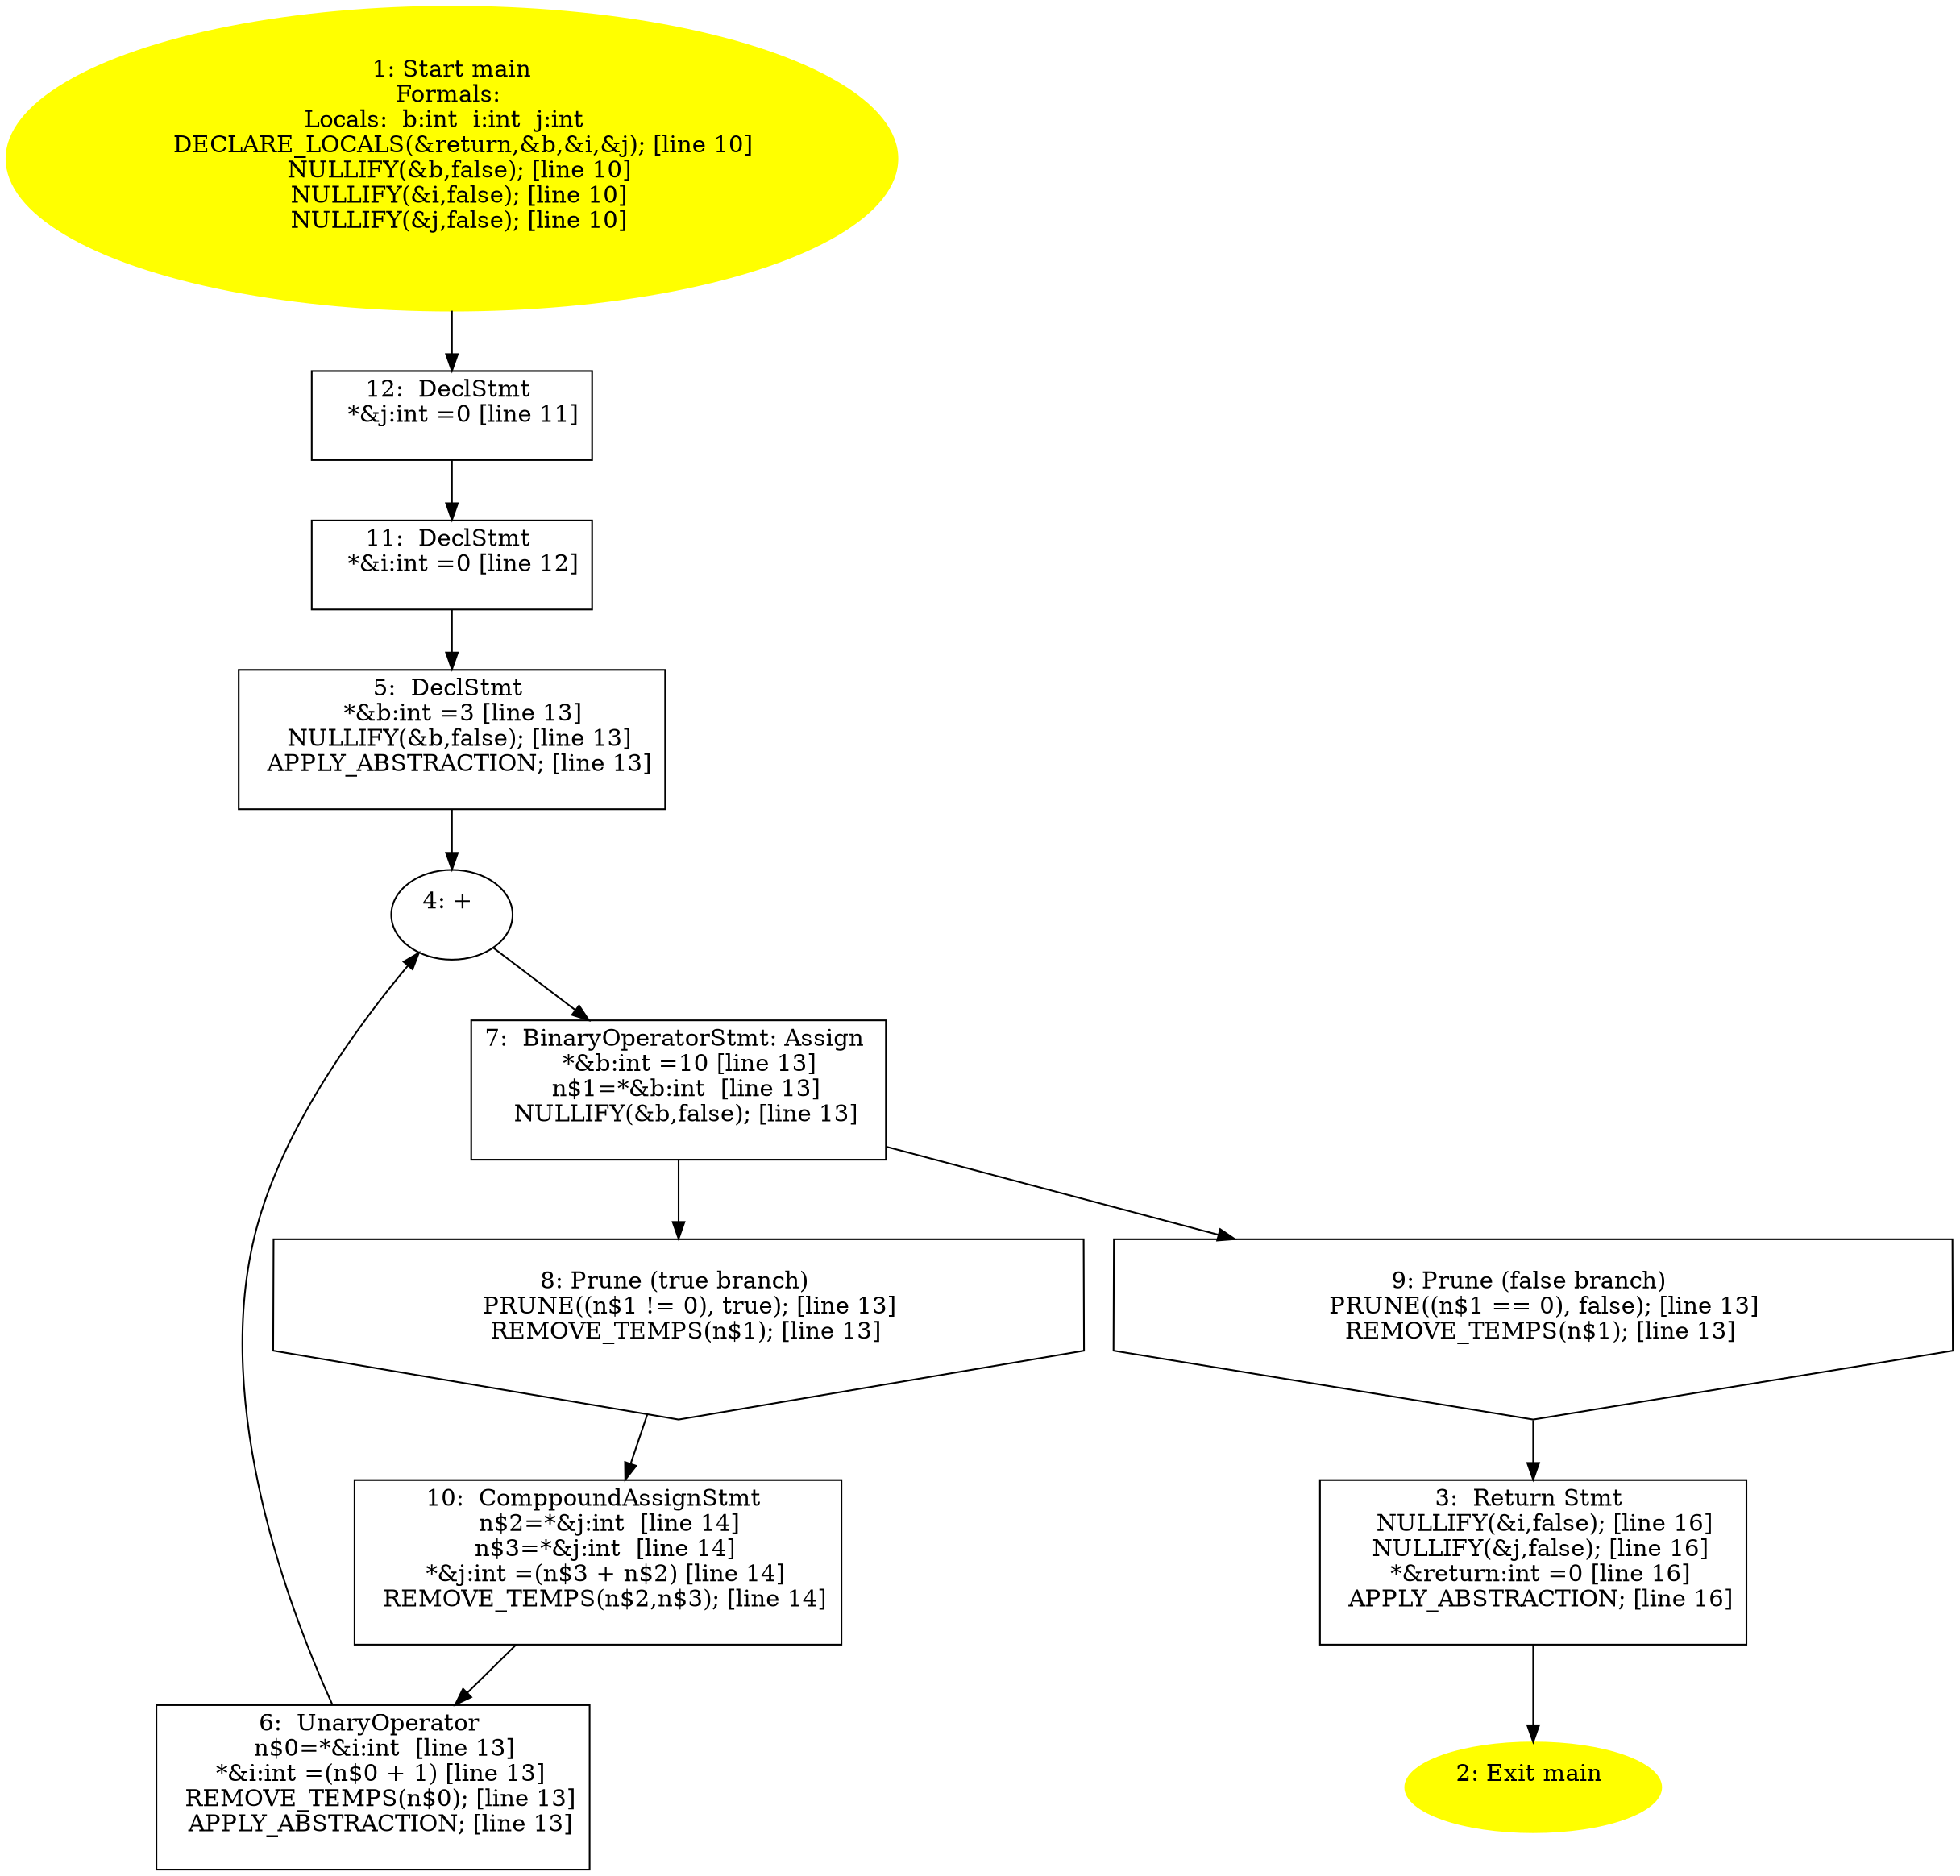 digraph iCFG {
12 [label="12:  DeclStmt \n   *&j:int =0 [line 11]\n " shape="box"]
	

	 12 -> 11 ;
11 [label="11:  DeclStmt \n   *&i:int =0 [line 12]\n " shape="box"]
	

	 11 -> 5 ;
10 [label="10:  ComppoundAssignStmt \n   n$2=*&j:int  [line 14]\n  n$3=*&j:int  [line 14]\n  *&j:int =(n$3 + n$2) [line 14]\n  REMOVE_TEMPS(n$2,n$3); [line 14]\n " shape="box"]
	

	 10 -> 6 ;
9 [label="9: Prune (false branch) \n   PRUNE((n$1 == 0), false); [line 13]\n  REMOVE_TEMPS(n$1); [line 13]\n " shape="invhouse"]
	

	 9 -> 3 ;
8 [label="8: Prune (true branch) \n   PRUNE((n$1 != 0), true); [line 13]\n  REMOVE_TEMPS(n$1); [line 13]\n " shape="invhouse"]
	

	 8 -> 10 ;
7 [label="7:  BinaryOperatorStmt: Assign \n   *&b:int =10 [line 13]\n  n$1=*&b:int  [line 13]\n  NULLIFY(&b,false); [line 13]\n " shape="box"]
	

	 7 -> 8 ;
	 7 -> 9 ;
6 [label="6:  UnaryOperator \n   n$0=*&i:int  [line 13]\n  *&i:int =(n$0 + 1) [line 13]\n  REMOVE_TEMPS(n$0); [line 13]\n  APPLY_ABSTRACTION; [line 13]\n " shape="box"]
	

	 6 -> 4 ;
5 [label="5:  DeclStmt \n   *&b:int =3 [line 13]\n  NULLIFY(&b,false); [line 13]\n  APPLY_ABSTRACTION; [line 13]\n " shape="box"]
	

	 5 -> 4 ;
4 [label="4: + \n  " ]
	

	 4 -> 7 ;
3 [label="3:  Return Stmt \n   NULLIFY(&i,false); [line 16]\n  NULLIFY(&j,false); [line 16]\n  *&return:int =0 [line 16]\n  APPLY_ABSTRACTION; [line 16]\n " shape="box"]
	

	 3 -> 2 ;
2 [label="2: Exit main \n  " color=yellow style=filled]
	

1 [label="1: Start main\nFormals: \nLocals:  b:int  i:int  j:int  \n   DECLARE_LOCALS(&return,&b,&i,&j); [line 10]\n  NULLIFY(&b,false); [line 10]\n  NULLIFY(&i,false); [line 10]\n  NULLIFY(&j,false); [line 10]\n " color=yellow style=filled]
	

	 1 -> 12 ;
}
